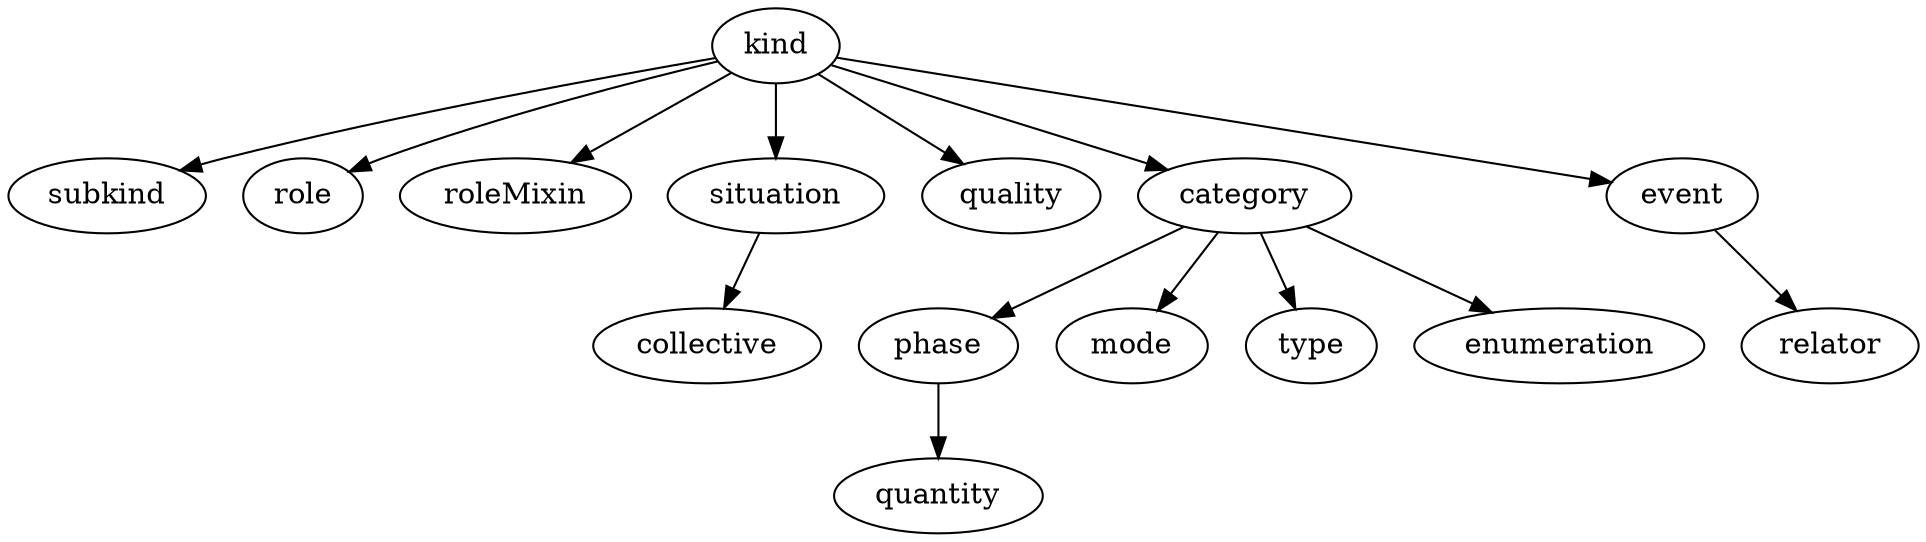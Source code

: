 strict digraph  {
kind;
subkind;
role;
roleMixin;
situation;
quality;
category;
event;
phase;
mode;
type;
enumeration;
quantity;
collective;
relator;
kind -> subkind;
kind -> role;
kind -> roleMixin;
kind -> situation;
kind -> quality;
kind -> category;
kind -> event;
situation -> collective;
category -> phase;
category -> mode;
category -> type;
category -> enumeration;
event -> relator;
phase -> quantity;
}
